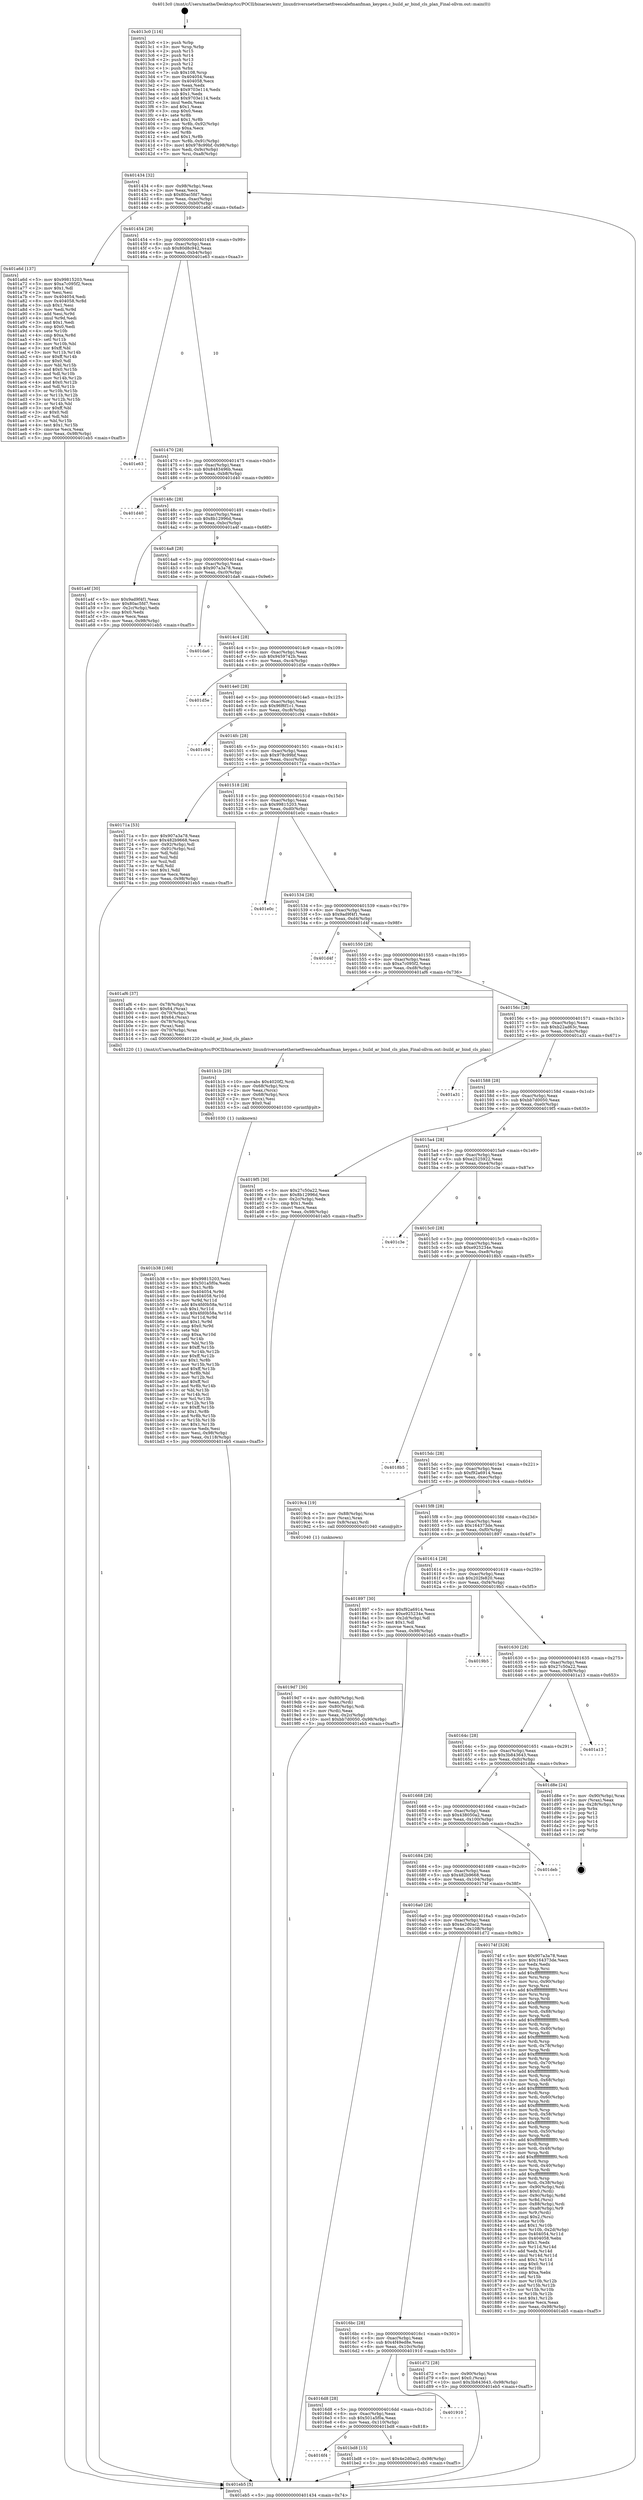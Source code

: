digraph "0x4013c0" {
  label = "0x4013c0 (/mnt/c/Users/mathe/Desktop/tcc/POCII/binaries/extr_linuxdriversnetethernetfreescalefmanfman_keygen.c_build_ar_bind_cls_plan_Final-ollvm.out::main(0))"
  labelloc = "t"
  node[shape=record]

  Entry [label="",width=0.3,height=0.3,shape=circle,fillcolor=black,style=filled]
  "0x401434" [label="{
     0x401434 [32]\l
     | [instrs]\l
     &nbsp;&nbsp;0x401434 \<+6\>: mov -0x98(%rbp),%eax\l
     &nbsp;&nbsp;0x40143a \<+2\>: mov %eax,%ecx\l
     &nbsp;&nbsp;0x40143c \<+6\>: sub $0x80ac5fd7,%ecx\l
     &nbsp;&nbsp;0x401442 \<+6\>: mov %eax,-0xac(%rbp)\l
     &nbsp;&nbsp;0x401448 \<+6\>: mov %ecx,-0xb0(%rbp)\l
     &nbsp;&nbsp;0x40144e \<+6\>: je 0000000000401a6d \<main+0x6ad\>\l
  }"]
  "0x401a6d" [label="{
     0x401a6d [137]\l
     | [instrs]\l
     &nbsp;&nbsp;0x401a6d \<+5\>: mov $0x99815203,%eax\l
     &nbsp;&nbsp;0x401a72 \<+5\>: mov $0xa7c095f2,%ecx\l
     &nbsp;&nbsp;0x401a77 \<+2\>: mov $0x1,%dl\l
     &nbsp;&nbsp;0x401a79 \<+2\>: xor %esi,%esi\l
     &nbsp;&nbsp;0x401a7b \<+7\>: mov 0x404054,%edi\l
     &nbsp;&nbsp;0x401a82 \<+8\>: mov 0x404058,%r8d\l
     &nbsp;&nbsp;0x401a8a \<+3\>: sub $0x1,%esi\l
     &nbsp;&nbsp;0x401a8d \<+3\>: mov %edi,%r9d\l
     &nbsp;&nbsp;0x401a90 \<+3\>: add %esi,%r9d\l
     &nbsp;&nbsp;0x401a93 \<+4\>: imul %r9d,%edi\l
     &nbsp;&nbsp;0x401a97 \<+3\>: and $0x1,%edi\l
     &nbsp;&nbsp;0x401a9a \<+3\>: cmp $0x0,%edi\l
     &nbsp;&nbsp;0x401a9d \<+4\>: sete %r10b\l
     &nbsp;&nbsp;0x401aa1 \<+4\>: cmp $0xa,%r8d\l
     &nbsp;&nbsp;0x401aa5 \<+4\>: setl %r11b\l
     &nbsp;&nbsp;0x401aa9 \<+3\>: mov %r10b,%bl\l
     &nbsp;&nbsp;0x401aac \<+3\>: xor $0xff,%bl\l
     &nbsp;&nbsp;0x401aaf \<+3\>: mov %r11b,%r14b\l
     &nbsp;&nbsp;0x401ab2 \<+4\>: xor $0xff,%r14b\l
     &nbsp;&nbsp;0x401ab6 \<+3\>: xor $0x0,%dl\l
     &nbsp;&nbsp;0x401ab9 \<+3\>: mov %bl,%r15b\l
     &nbsp;&nbsp;0x401abc \<+4\>: and $0x0,%r15b\l
     &nbsp;&nbsp;0x401ac0 \<+3\>: and %dl,%r10b\l
     &nbsp;&nbsp;0x401ac3 \<+3\>: mov %r14b,%r12b\l
     &nbsp;&nbsp;0x401ac6 \<+4\>: and $0x0,%r12b\l
     &nbsp;&nbsp;0x401aca \<+3\>: and %dl,%r11b\l
     &nbsp;&nbsp;0x401acd \<+3\>: or %r10b,%r15b\l
     &nbsp;&nbsp;0x401ad0 \<+3\>: or %r11b,%r12b\l
     &nbsp;&nbsp;0x401ad3 \<+3\>: xor %r12b,%r15b\l
     &nbsp;&nbsp;0x401ad6 \<+3\>: or %r14b,%bl\l
     &nbsp;&nbsp;0x401ad9 \<+3\>: xor $0xff,%bl\l
     &nbsp;&nbsp;0x401adc \<+3\>: or $0x0,%dl\l
     &nbsp;&nbsp;0x401adf \<+2\>: and %dl,%bl\l
     &nbsp;&nbsp;0x401ae1 \<+3\>: or %bl,%r15b\l
     &nbsp;&nbsp;0x401ae4 \<+4\>: test $0x1,%r15b\l
     &nbsp;&nbsp;0x401ae8 \<+3\>: cmovne %ecx,%eax\l
     &nbsp;&nbsp;0x401aeb \<+6\>: mov %eax,-0x98(%rbp)\l
     &nbsp;&nbsp;0x401af1 \<+5\>: jmp 0000000000401eb5 \<main+0xaf5\>\l
  }"]
  "0x401454" [label="{
     0x401454 [28]\l
     | [instrs]\l
     &nbsp;&nbsp;0x401454 \<+5\>: jmp 0000000000401459 \<main+0x99\>\l
     &nbsp;&nbsp;0x401459 \<+6\>: mov -0xac(%rbp),%eax\l
     &nbsp;&nbsp;0x40145f \<+5\>: sub $0x80d8c942,%eax\l
     &nbsp;&nbsp;0x401464 \<+6\>: mov %eax,-0xb4(%rbp)\l
     &nbsp;&nbsp;0x40146a \<+6\>: je 0000000000401e63 \<main+0xaa3\>\l
  }"]
  Exit [label="",width=0.3,height=0.3,shape=circle,fillcolor=black,style=filled,peripheries=2]
  "0x401e63" [label="{
     0x401e63\l
  }", style=dashed]
  "0x401470" [label="{
     0x401470 [28]\l
     | [instrs]\l
     &nbsp;&nbsp;0x401470 \<+5\>: jmp 0000000000401475 \<main+0xb5\>\l
     &nbsp;&nbsp;0x401475 \<+6\>: mov -0xac(%rbp),%eax\l
     &nbsp;&nbsp;0x40147b \<+5\>: sub $0x8483496b,%eax\l
     &nbsp;&nbsp;0x401480 \<+6\>: mov %eax,-0xb8(%rbp)\l
     &nbsp;&nbsp;0x401486 \<+6\>: je 0000000000401d40 \<main+0x980\>\l
  }"]
  "0x4016f4" [label="{
     0x4016f4\l
  }", style=dashed]
  "0x401d40" [label="{
     0x401d40\l
  }", style=dashed]
  "0x40148c" [label="{
     0x40148c [28]\l
     | [instrs]\l
     &nbsp;&nbsp;0x40148c \<+5\>: jmp 0000000000401491 \<main+0xd1\>\l
     &nbsp;&nbsp;0x401491 \<+6\>: mov -0xac(%rbp),%eax\l
     &nbsp;&nbsp;0x401497 \<+5\>: sub $0x8b12996d,%eax\l
     &nbsp;&nbsp;0x40149c \<+6\>: mov %eax,-0xbc(%rbp)\l
     &nbsp;&nbsp;0x4014a2 \<+6\>: je 0000000000401a4f \<main+0x68f\>\l
  }"]
  "0x401bd8" [label="{
     0x401bd8 [15]\l
     | [instrs]\l
     &nbsp;&nbsp;0x401bd8 \<+10\>: movl $0x4e2d0ac2,-0x98(%rbp)\l
     &nbsp;&nbsp;0x401be2 \<+5\>: jmp 0000000000401eb5 \<main+0xaf5\>\l
  }"]
  "0x401a4f" [label="{
     0x401a4f [30]\l
     | [instrs]\l
     &nbsp;&nbsp;0x401a4f \<+5\>: mov $0x9ad9f4f1,%eax\l
     &nbsp;&nbsp;0x401a54 \<+5\>: mov $0x80ac5fd7,%ecx\l
     &nbsp;&nbsp;0x401a59 \<+3\>: mov -0x2c(%rbp),%edx\l
     &nbsp;&nbsp;0x401a5c \<+3\>: cmp $0x0,%edx\l
     &nbsp;&nbsp;0x401a5f \<+3\>: cmove %ecx,%eax\l
     &nbsp;&nbsp;0x401a62 \<+6\>: mov %eax,-0x98(%rbp)\l
     &nbsp;&nbsp;0x401a68 \<+5\>: jmp 0000000000401eb5 \<main+0xaf5\>\l
  }"]
  "0x4014a8" [label="{
     0x4014a8 [28]\l
     | [instrs]\l
     &nbsp;&nbsp;0x4014a8 \<+5\>: jmp 00000000004014ad \<main+0xed\>\l
     &nbsp;&nbsp;0x4014ad \<+6\>: mov -0xac(%rbp),%eax\l
     &nbsp;&nbsp;0x4014b3 \<+5\>: sub $0x907a3a78,%eax\l
     &nbsp;&nbsp;0x4014b8 \<+6\>: mov %eax,-0xc0(%rbp)\l
     &nbsp;&nbsp;0x4014be \<+6\>: je 0000000000401da6 \<main+0x9e6\>\l
  }"]
  "0x4016d8" [label="{
     0x4016d8 [28]\l
     | [instrs]\l
     &nbsp;&nbsp;0x4016d8 \<+5\>: jmp 00000000004016dd \<main+0x31d\>\l
     &nbsp;&nbsp;0x4016dd \<+6\>: mov -0xac(%rbp),%eax\l
     &nbsp;&nbsp;0x4016e3 \<+5\>: sub $0x501a5f0a,%eax\l
     &nbsp;&nbsp;0x4016e8 \<+6\>: mov %eax,-0x110(%rbp)\l
     &nbsp;&nbsp;0x4016ee \<+6\>: je 0000000000401bd8 \<main+0x818\>\l
  }"]
  "0x401da6" [label="{
     0x401da6\l
  }", style=dashed]
  "0x4014c4" [label="{
     0x4014c4 [28]\l
     | [instrs]\l
     &nbsp;&nbsp;0x4014c4 \<+5\>: jmp 00000000004014c9 \<main+0x109\>\l
     &nbsp;&nbsp;0x4014c9 \<+6\>: mov -0xac(%rbp),%eax\l
     &nbsp;&nbsp;0x4014cf \<+5\>: sub $0x9459742b,%eax\l
     &nbsp;&nbsp;0x4014d4 \<+6\>: mov %eax,-0xc4(%rbp)\l
     &nbsp;&nbsp;0x4014da \<+6\>: je 0000000000401d5e \<main+0x99e\>\l
  }"]
  "0x401910" [label="{
     0x401910\l
  }", style=dashed]
  "0x401d5e" [label="{
     0x401d5e\l
  }", style=dashed]
  "0x4014e0" [label="{
     0x4014e0 [28]\l
     | [instrs]\l
     &nbsp;&nbsp;0x4014e0 \<+5\>: jmp 00000000004014e5 \<main+0x125\>\l
     &nbsp;&nbsp;0x4014e5 \<+6\>: mov -0xac(%rbp),%eax\l
     &nbsp;&nbsp;0x4014eb \<+5\>: sub $0x96f6f1c1,%eax\l
     &nbsp;&nbsp;0x4014f0 \<+6\>: mov %eax,-0xc8(%rbp)\l
     &nbsp;&nbsp;0x4014f6 \<+6\>: je 0000000000401c94 \<main+0x8d4\>\l
  }"]
  "0x4016bc" [label="{
     0x4016bc [28]\l
     | [instrs]\l
     &nbsp;&nbsp;0x4016bc \<+5\>: jmp 00000000004016c1 \<main+0x301\>\l
     &nbsp;&nbsp;0x4016c1 \<+6\>: mov -0xac(%rbp),%eax\l
     &nbsp;&nbsp;0x4016c7 \<+5\>: sub $0x4f49ed8e,%eax\l
     &nbsp;&nbsp;0x4016cc \<+6\>: mov %eax,-0x10c(%rbp)\l
     &nbsp;&nbsp;0x4016d2 \<+6\>: je 0000000000401910 \<main+0x550\>\l
  }"]
  "0x401c94" [label="{
     0x401c94\l
  }", style=dashed]
  "0x4014fc" [label="{
     0x4014fc [28]\l
     | [instrs]\l
     &nbsp;&nbsp;0x4014fc \<+5\>: jmp 0000000000401501 \<main+0x141\>\l
     &nbsp;&nbsp;0x401501 \<+6\>: mov -0xac(%rbp),%eax\l
     &nbsp;&nbsp;0x401507 \<+5\>: sub $0x978c99bf,%eax\l
     &nbsp;&nbsp;0x40150c \<+6\>: mov %eax,-0xcc(%rbp)\l
     &nbsp;&nbsp;0x401512 \<+6\>: je 000000000040171a \<main+0x35a\>\l
  }"]
  "0x401d72" [label="{
     0x401d72 [28]\l
     | [instrs]\l
     &nbsp;&nbsp;0x401d72 \<+7\>: mov -0x90(%rbp),%rax\l
     &nbsp;&nbsp;0x401d79 \<+6\>: movl $0x0,(%rax)\l
     &nbsp;&nbsp;0x401d7f \<+10\>: movl $0x3b843643,-0x98(%rbp)\l
     &nbsp;&nbsp;0x401d89 \<+5\>: jmp 0000000000401eb5 \<main+0xaf5\>\l
  }"]
  "0x40171a" [label="{
     0x40171a [53]\l
     | [instrs]\l
     &nbsp;&nbsp;0x40171a \<+5\>: mov $0x907a3a78,%eax\l
     &nbsp;&nbsp;0x40171f \<+5\>: mov $0x482b9668,%ecx\l
     &nbsp;&nbsp;0x401724 \<+6\>: mov -0x92(%rbp),%dl\l
     &nbsp;&nbsp;0x40172a \<+7\>: mov -0x91(%rbp),%sil\l
     &nbsp;&nbsp;0x401731 \<+3\>: mov %dl,%dil\l
     &nbsp;&nbsp;0x401734 \<+3\>: and %sil,%dil\l
     &nbsp;&nbsp;0x401737 \<+3\>: xor %sil,%dl\l
     &nbsp;&nbsp;0x40173a \<+3\>: or %dl,%dil\l
     &nbsp;&nbsp;0x40173d \<+4\>: test $0x1,%dil\l
     &nbsp;&nbsp;0x401741 \<+3\>: cmovne %ecx,%eax\l
     &nbsp;&nbsp;0x401744 \<+6\>: mov %eax,-0x98(%rbp)\l
     &nbsp;&nbsp;0x40174a \<+5\>: jmp 0000000000401eb5 \<main+0xaf5\>\l
  }"]
  "0x401518" [label="{
     0x401518 [28]\l
     | [instrs]\l
     &nbsp;&nbsp;0x401518 \<+5\>: jmp 000000000040151d \<main+0x15d\>\l
     &nbsp;&nbsp;0x40151d \<+6\>: mov -0xac(%rbp),%eax\l
     &nbsp;&nbsp;0x401523 \<+5\>: sub $0x99815203,%eax\l
     &nbsp;&nbsp;0x401528 \<+6\>: mov %eax,-0xd0(%rbp)\l
     &nbsp;&nbsp;0x40152e \<+6\>: je 0000000000401e0c \<main+0xa4c\>\l
  }"]
  "0x401eb5" [label="{
     0x401eb5 [5]\l
     | [instrs]\l
     &nbsp;&nbsp;0x401eb5 \<+5\>: jmp 0000000000401434 \<main+0x74\>\l
  }"]
  "0x4013c0" [label="{
     0x4013c0 [116]\l
     | [instrs]\l
     &nbsp;&nbsp;0x4013c0 \<+1\>: push %rbp\l
     &nbsp;&nbsp;0x4013c1 \<+3\>: mov %rsp,%rbp\l
     &nbsp;&nbsp;0x4013c4 \<+2\>: push %r15\l
     &nbsp;&nbsp;0x4013c6 \<+2\>: push %r14\l
     &nbsp;&nbsp;0x4013c8 \<+2\>: push %r13\l
     &nbsp;&nbsp;0x4013ca \<+2\>: push %r12\l
     &nbsp;&nbsp;0x4013cc \<+1\>: push %rbx\l
     &nbsp;&nbsp;0x4013cd \<+7\>: sub $0x108,%rsp\l
     &nbsp;&nbsp;0x4013d4 \<+7\>: mov 0x404054,%eax\l
     &nbsp;&nbsp;0x4013db \<+7\>: mov 0x404058,%ecx\l
     &nbsp;&nbsp;0x4013e2 \<+2\>: mov %eax,%edx\l
     &nbsp;&nbsp;0x4013e4 \<+6\>: sub $0x9703e114,%edx\l
     &nbsp;&nbsp;0x4013ea \<+3\>: sub $0x1,%edx\l
     &nbsp;&nbsp;0x4013ed \<+6\>: add $0x9703e114,%edx\l
     &nbsp;&nbsp;0x4013f3 \<+3\>: imul %edx,%eax\l
     &nbsp;&nbsp;0x4013f6 \<+3\>: and $0x1,%eax\l
     &nbsp;&nbsp;0x4013f9 \<+3\>: cmp $0x0,%eax\l
     &nbsp;&nbsp;0x4013fc \<+4\>: sete %r8b\l
     &nbsp;&nbsp;0x401400 \<+4\>: and $0x1,%r8b\l
     &nbsp;&nbsp;0x401404 \<+7\>: mov %r8b,-0x92(%rbp)\l
     &nbsp;&nbsp;0x40140b \<+3\>: cmp $0xa,%ecx\l
     &nbsp;&nbsp;0x40140e \<+4\>: setl %r8b\l
     &nbsp;&nbsp;0x401412 \<+4\>: and $0x1,%r8b\l
     &nbsp;&nbsp;0x401416 \<+7\>: mov %r8b,-0x91(%rbp)\l
     &nbsp;&nbsp;0x40141d \<+10\>: movl $0x978c99bf,-0x98(%rbp)\l
     &nbsp;&nbsp;0x401427 \<+6\>: mov %edi,-0x9c(%rbp)\l
     &nbsp;&nbsp;0x40142d \<+7\>: mov %rsi,-0xa8(%rbp)\l
  }"]
  "0x401b38" [label="{
     0x401b38 [160]\l
     | [instrs]\l
     &nbsp;&nbsp;0x401b38 \<+5\>: mov $0x99815203,%esi\l
     &nbsp;&nbsp;0x401b3d \<+5\>: mov $0x501a5f0a,%edx\l
     &nbsp;&nbsp;0x401b42 \<+3\>: mov $0x1,%r8b\l
     &nbsp;&nbsp;0x401b45 \<+8\>: mov 0x404054,%r9d\l
     &nbsp;&nbsp;0x401b4d \<+8\>: mov 0x404058,%r10d\l
     &nbsp;&nbsp;0x401b55 \<+3\>: mov %r9d,%r11d\l
     &nbsp;&nbsp;0x401b58 \<+7\>: add $0x4fd0b58a,%r11d\l
     &nbsp;&nbsp;0x401b5f \<+4\>: sub $0x1,%r11d\l
     &nbsp;&nbsp;0x401b63 \<+7\>: sub $0x4fd0b58a,%r11d\l
     &nbsp;&nbsp;0x401b6a \<+4\>: imul %r11d,%r9d\l
     &nbsp;&nbsp;0x401b6e \<+4\>: and $0x1,%r9d\l
     &nbsp;&nbsp;0x401b72 \<+4\>: cmp $0x0,%r9d\l
     &nbsp;&nbsp;0x401b76 \<+3\>: sete %bl\l
     &nbsp;&nbsp;0x401b79 \<+4\>: cmp $0xa,%r10d\l
     &nbsp;&nbsp;0x401b7d \<+4\>: setl %r14b\l
     &nbsp;&nbsp;0x401b81 \<+3\>: mov %bl,%r15b\l
     &nbsp;&nbsp;0x401b84 \<+4\>: xor $0xff,%r15b\l
     &nbsp;&nbsp;0x401b88 \<+3\>: mov %r14b,%r12b\l
     &nbsp;&nbsp;0x401b8b \<+4\>: xor $0xff,%r12b\l
     &nbsp;&nbsp;0x401b8f \<+4\>: xor $0x1,%r8b\l
     &nbsp;&nbsp;0x401b93 \<+3\>: mov %r15b,%r13b\l
     &nbsp;&nbsp;0x401b96 \<+4\>: and $0xff,%r13b\l
     &nbsp;&nbsp;0x401b9a \<+3\>: and %r8b,%bl\l
     &nbsp;&nbsp;0x401b9d \<+3\>: mov %r12b,%cl\l
     &nbsp;&nbsp;0x401ba0 \<+3\>: and $0xff,%cl\l
     &nbsp;&nbsp;0x401ba3 \<+3\>: and %r8b,%r14b\l
     &nbsp;&nbsp;0x401ba6 \<+3\>: or %bl,%r13b\l
     &nbsp;&nbsp;0x401ba9 \<+3\>: or %r14b,%cl\l
     &nbsp;&nbsp;0x401bac \<+3\>: xor %cl,%r13b\l
     &nbsp;&nbsp;0x401baf \<+3\>: or %r12b,%r15b\l
     &nbsp;&nbsp;0x401bb2 \<+4\>: xor $0xff,%r15b\l
     &nbsp;&nbsp;0x401bb6 \<+4\>: or $0x1,%r8b\l
     &nbsp;&nbsp;0x401bba \<+3\>: and %r8b,%r15b\l
     &nbsp;&nbsp;0x401bbd \<+3\>: or %r15b,%r13b\l
     &nbsp;&nbsp;0x401bc0 \<+4\>: test $0x1,%r13b\l
     &nbsp;&nbsp;0x401bc4 \<+3\>: cmovne %edx,%esi\l
     &nbsp;&nbsp;0x401bc7 \<+6\>: mov %esi,-0x98(%rbp)\l
     &nbsp;&nbsp;0x401bcd \<+6\>: mov %eax,-0x118(%rbp)\l
     &nbsp;&nbsp;0x401bd3 \<+5\>: jmp 0000000000401eb5 \<main+0xaf5\>\l
  }"]
  "0x401e0c" [label="{
     0x401e0c\l
  }", style=dashed]
  "0x401534" [label="{
     0x401534 [28]\l
     | [instrs]\l
     &nbsp;&nbsp;0x401534 \<+5\>: jmp 0000000000401539 \<main+0x179\>\l
     &nbsp;&nbsp;0x401539 \<+6\>: mov -0xac(%rbp),%eax\l
     &nbsp;&nbsp;0x40153f \<+5\>: sub $0x9ad9f4f1,%eax\l
     &nbsp;&nbsp;0x401544 \<+6\>: mov %eax,-0xd4(%rbp)\l
     &nbsp;&nbsp;0x40154a \<+6\>: je 0000000000401d4f \<main+0x98f\>\l
  }"]
  "0x401b1b" [label="{
     0x401b1b [29]\l
     | [instrs]\l
     &nbsp;&nbsp;0x401b1b \<+10\>: movabs $0x4020f2,%rdi\l
     &nbsp;&nbsp;0x401b25 \<+4\>: mov -0x68(%rbp),%rcx\l
     &nbsp;&nbsp;0x401b29 \<+2\>: mov %eax,(%rcx)\l
     &nbsp;&nbsp;0x401b2b \<+4\>: mov -0x68(%rbp),%rcx\l
     &nbsp;&nbsp;0x401b2f \<+2\>: mov (%rcx),%esi\l
     &nbsp;&nbsp;0x401b31 \<+2\>: mov $0x0,%al\l
     &nbsp;&nbsp;0x401b33 \<+5\>: call 0000000000401030 \<printf@plt\>\l
     | [calls]\l
     &nbsp;&nbsp;0x401030 \{1\} (unknown)\l
  }"]
  "0x401d4f" [label="{
     0x401d4f\l
  }", style=dashed]
  "0x401550" [label="{
     0x401550 [28]\l
     | [instrs]\l
     &nbsp;&nbsp;0x401550 \<+5\>: jmp 0000000000401555 \<main+0x195\>\l
     &nbsp;&nbsp;0x401555 \<+6\>: mov -0xac(%rbp),%eax\l
     &nbsp;&nbsp;0x40155b \<+5\>: sub $0xa7c095f2,%eax\l
     &nbsp;&nbsp;0x401560 \<+6\>: mov %eax,-0xd8(%rbp)\l
     &nbsp;&nbsp;0x401566 \<+6\>: je 0000000000401af6 \<main+0x736\>\l
  }"]
  "0x4019d7" [label="{
     0x4019d7 [30]\l
     | [instrs]\l
     &nbsp;&nbsp;0x4019d7 \<+4\>: mov -0x80(%rbp),%rdi\l
     &nbsp;&nbsp;0x4019db \<+2\>: mov %eax,(%rdi)\l
     &nbsp;&nbsp;0x4019dd \<+4\>: mov -0x80(%rbp),%rdi\l
     &nbsp;&nbsp;0x4019e1 \<+2\>: mov (%rdi),%eax\l
     &nbsp;&nbsp;0x4019e3 \<+3\>: mov %eax,-0x2c(%rbp)\l
     &nbsp;&nbsp;0x4019e6 \<+10\>: movl $0xbb7d0050,-0x98(%rbp)\l
     &nbsp;&nbsp;0x4019f0 \<+5\>: jmp 0000000000401eb5 \<main+0xaf5\>\l
  }"]
  "0x401af6" [label="{
     0x401af6 [37]\l
     | [instrs]\l
     &nbsp;&nbsp;0x401af6 \<+4\>: mov -0x78(%rbp),%rax\l
     &nbsp;&nbsp;0x401afa \<+6\>: movl $0x64,(%rax)\l
     &nbsp;&nbsp;0x401b00 \<+4\>: mov -0x70(%rbp),%rax\l
     &nbsp;&nbsp;0x401b04 \<+6\>: movl $0x64,(%rax)\l
     &nbsp;&nbsp;0x401b0a \<+4\>: mov -0x78(%rbp),%rax\l
     &nbsp;&nbsp;0x401b0e \<+2\>: mov (%rax),%edi\l
     &nbsp;&nbsp;0x401b10 \<+4\>: mov -0x70(%rbp),%rax\l
     &nbsp;&nbsp;0x401b14 \<+2\>: mov (%rax),%esi\l
     &nbsp;&nbsp;0x401b16 \<+5\>: call 0000000000401220 \<build_ar_bind_cls_plan\>\l
     | [calls]\l
     &nbsp;&nbsp;0x401220 \{1\} (/mnt/c/Users/mathe/Desktop/tcc/POCII/binaries/extr_linuxdriversnetethernetfreescalefmanfman_keygen.c_build_ar_bind_cls_plan_Final-ollvm.out::build_ar_bind_cls_plan)\l
  }"]
  "0x40156c" [label="{
     0x40156c [28]\l
     | [instrs]\l
     &nbsp;&nbsp;0x40156c \<+5\>: jmp 0000000000401571 \<main+0x1b1\>\l
     &nbsp;&nbsp;0x401571 \<+6\>: mov -0xac(%rbp),%eax\l
     &nbsp;&nbsp;0x401577 \<+5\>: sub $0xb22ad63c,%eax\l
     &nbsp;&nbsp;0x40157c \<+6\>: mov %eax,-0xdc(%rbp)\l
     &nbsp;&nbsp;0x401582 \<+6\>: je 0000000000401a31 \<main+0x671\>\l
  }"]
  "0x4016a0" [label="{
     0x4016a0 [28]\l
     | [instrs]\l
     &nbsp;&nbsp;0x4016a0 \<+5\>: jmp 00000000004016a5 \<main+0x2e5\>\l
     &nbsp;&nbsp;0x4016a5 \<+6\>: mov -0xac(%rbp),%eax\l
     &nbsp;&nbsp;0x4016ab \<+5\>: sub $0x4e2d0ac2,%eax\l
     &nbsp;&nbsp;0x4016b0 \<+6\>: mov %eax,-0x108(%rbp)\l
     &nbsp;&nbsp;0x4016b6 \<+6\>: je 0000000000401d72 \<main+0x9b2\>\l
  }"]
  "0x401a31" [label="{
     0x401a31\l
  }", style=dashed]
  "0x401588" [label="{
     0x401588 [28]\l
     | [instrs]\l
     &nbsp;&nbsp;0x401588 \<+5\>: jmp 000000000040158d \<main+0x1cd\>\l
     &nbsp;&nbsp;0x40158d \<+6\>: mov -0xac(%rbp),%eax\l
     &nbsp;&nbsp;0x401593 \<+5\>: sub $0xbb7d0050,%eax\l
     &nbsp;&nbsp;0x401598 \<+6\>: mov %eax,-0xe0(%rbp)\l
     &nbsp;&nbsp;0x40159e \<+6\>: je 00000000004019f5 \<main+0x635\>\l
  }"]
  "0x40174f" [label="{
     0x40174f [328]\l
     | [instrs]\l
     &nbsp;&nbsp;0x40174f \<+5\>: mov $0x907a3a78,%eax\l
     &nbsp;&nbsp;0x401754 \<+5\>: mov $0x164373de,%ecx\l
     &nbsp;&nbsp;0x401759 \<+2\>: xor %edx,%edx\l
     &nbsp;&nbsp;0x40175b \<+3\>: mov %rsp,%rsi\l
     &nbsp;&nbsp;0x40175e \<+4\>: add $0xfffffffffffffff0,%rsi\l
     &nbsp;&nbsp;0x401762 \<+3\>: mov %rsi,%rsp\l
     &nbsp;&nbsp;0x401765 \<+7\>: mov %rsi,-0x90(%rbp)\l
     &nbsp;&nbsp;0x40176c \<+3\>: mov %rsp,%rsi\l
     &nbsp;&nbsp;0x40176f \<+4\>: add $0xfffffffffffffff0,%rsi\l
     &nbsp;&nbsp;0x401773 \<+3\>: mov %rsi,%rsp\l
     &nbsp;&nbsp;0x401776 \<+3\>: mov %rsp,%rdi\l
     &nbsp;&nbsp;0x401779 \<+4\>: add $0xfffffffffffffff0,%rdi\l
     &nbsp;&nbsp;0x40177d \<+3\>: mov %rdi,%rsp\l
     &nbsp;&nbsp;0x401780 \<+7\>: mov %rdi,-0x88(%rbp)\l
     &nbsp;&nbsp;0x401787 \<+3\>: mov %rsp,%rdi\l
     &nbsp;&nbsp;0x40178a \<+4\>: add $0xfffffffffffffff0,%rdi\l
     &nbsp;&nbsp;0x40178e \<+3\>: mov %rdi,%rsp\l
     &nbsp;&nbsp;0x401791 \<+4\>: mov %rdi,-0x80(%rbp)\l
     &nbsp;&nbsp;0x401795 \<+3\>: mov %rsp,%rdi\l
     &nbsp;&nbsp;0x401798 \<+4\>: add $0xfffffffffffffff0,%rdi\l
     &nbsp;&nbsp;0x40179c \<+3\>: mov %rdi,%rsp\l
     &nbsp;&nbsp;0x40179f \<+4\>: mov %rdi,-0x78(%rbp)\l
     &nbsp;&nbsp;0x4017a3 \<+3\>: mov %rsp,%rdi\l
     &nbsp;&nbsp;0x4017a6 \<+4\>: add $0xfffffffffffffff0,%rdi\l
     &nbsp;&nbsp;0x4017aa \<+3\>: mov %rdi,%rsp\l
     &nbsp;&nbsp;0x4017ad \<+4\>: mov %rdi,-0x70(%rbp)\l
     &nbsp;&nbsp;0x4017b1 \<+3\>: mov %rsp,%rdi\l
     &nbsp;&nbsp;0x4017b4 \<+4\>: add $0xfffffffffffffff0,%rdi\l
     &nbsp;&nbsp;0x4017b8 \<+3\>: mov %rdi,%rsp\l
     &nbsp;&nbsp;0x4017bb \<+4\>: mov %rdi,-0x68(%rbp)\l
     &nbsp;&nbsp;0x4017bf \<+3\>: mov %rsp,%rdi\l
     &nbsp;&nbsp;0x4017c2 \<+4\>: add $0xfffffffffffffff0,%rdi\l
     &nbsp;&nbsp;0x4017c6 \<+3\>: mov %rdi,%rsp\l
     &nbsp;&nbsp;0x4017c9 \<+4\>: mov %rdi,-0x60(%rbp)\l
     &nbsp;&nbsp;0x4017cd \<+3\>: mov %rsp,%rdi\l
     &nbsp;&nbsp;0x4017d0 \<+4\>: add $0xfffffffffffffff0,%rdi\l
     &nbsp;&nbsp;0x4017d4 \<+3\>: mov %rdi,%rsp\l
     &nbsp;&nbsp;0x4017d7 \<+4\>: mov %rdi,-0x58(%rbp)\l
     &nbsp;&nbsp;0x4017db \<+3\>: mov %rsp,%rdi\l
     &nbsp;&nbsp;0x4017de \<+4\>: add $0xfffffffffffffff0,%rdi\l
     &nbsp;&nbsp;0x4017e2 \<+3\>: mov %rdi,%rsp\l
     &nbsp;&nbsp;0x4017e5 \<+4\>: mov %rdi,-0x50(%rbp)\l
     &nbsp;&nbsp;0x4017e9 \<+3\>: mov %rsp,%rdi\l
     &nbsp;&nbsp;0x4017ec \<+4\>: add $0xfffffffffffffff0,%rdi\l
     &nbsp;&nbsp;0x4017f0 \<+3\>: mov %rdi,%rsp\l
     &nbsp;&nbsp;0x4017f3 \<+4\>: mov %rdi,-0x48(%rbp)\l
     &nbsp;&nbsp;0x4017f7 \<+3\>: mov %rsp,%rdi\l
     &nbsp;&nbsp;0x4017fa \<+4\>: add $0xfffffffffffffff0,%rdi\l
     &nbsp;&nbsp;0x4017fe \<+3\>: mov %rdi,%rsp\l
     &nbsp;&nbsp;0x401801 \<+4\>: mov %rdi,-0x40(%rbp)\l
     &nbsp;&nbsp;0x401805 \<+3\>: mov %rsp,%rdi\l
     &nbsp;&nbsp;0x401808 \<+4\>: add $0xfffffffffffffff0,%rdi\l
     &nbsp;&nbsp;0x40180c \<+3\>: mov %rdi,%rsp\l
     &nbsp;&nbsp;0x40180f \<+4\>: mov %rdi,-0x38(%rbp)\l
     &nbsp;&nbsp;0x401813 \<+7\>: mov -0x90(%rbp),%rdi\l
     &nbsp;&nbsp;0x40181a \<+6\>: movl $0x0,(%rdi)\l
     &nbsp;&nbsp;0x401820 \<+7\>: mov -0x9c(%rbp),%r8d\l
     &nbsp;&nbsp;0x401827 \<+3\>: mov %r8d,(%rsi)\l
     &nbsp;&nbsp;0x40182a \<+7\>: mov -0x88(%rbp),%rdi\l
     &nbsp;&nbsp;0x401831 \<+7\>: mov -0xa8(%rbp),%r9\l
     &nbsp;&nbsp;0x401838 \<+3\>: mov %r9,(%rdi)\l
     &nbsp;&nbsp;0x40183b \<+3\>: cmpl $0x2,(%rsi)\l
     &nbsp;&nbsp;0x40183e \<+4\>: setne %r10b\l
     &nbsp;&nbsp;0x401842 \<+4\>: and $0x1,%r10b\l
     &nbsp;&nbsp;0x401846 \<+4\>: mov %r10b,-0x2d(%rbp)\l
     &nbsp;&nbsp;0x40184a \<+8\>: mov 0x404054,%r11d\l
     &nbsp;&nbsp;0x401852 \<+7\>: mov 0x404058,%ebx\l
     &nbsp;&nbsp;0x401859 \<+3\>: sub $0x1,%edx\l
     &nbsp;&nbsp;0x40185c \<+3\>: mov %r11d,%r14d\l
     &nbsp;&nbsp;0x40185f \<+3\>: add %edx,%r14d\l
     &nbsp;&nbsp;0x401862 \<+4\>: imul %r14d,%r11d\l
     &nbsp;&nbsp;0x401866 \<+4\>: and $0x1,%r11d\l
     &nbsp;&nbsp;0x40186a \<+4\>: cmp $0x0,%r11d\l
     &nbsp;&nbsp;0x40186e \<+4\>: sete %r10b\l
     &nbsp;&nbsp;0x401872 \<+3\>: cmp $0xa,%ebx\l
     &nbsp;&nbsp;0x401875 \<+4\>: setl %r15b\l
     &nbsp;&nbsp;0x401879 \<+3\>: mov %r10b,%r12b\l
     &nbsp;&nbsp;0x40187c \<+3\>: and %r15b,%r12b\l
     &nbsp;&nbsp;0x40187f \<+3\>: xor %r15b,%r10b\l
     &nbsp;&nbsp;0x401882 \<+3\>: or %r10b,%r12b\l
     &nbsp;&nbsp;0x401885 \<+4\>: test $0x1,%r12b\l
     &nbsp;&nbsp;0x401889 \<+3\>: cmovne %ecx,%eax\l
     &nbsp;&nbsp;0x40188c \<+6\>: mov %eax,-0x98(%rbp)\l
     &nbsp;&nbsp;0x401892 \<+5\>: jmp 0000000000401eb5 \<main+0xaf5\>\l
  }"]
  "0x4019f5" [label="{
     0x4019f5 [30]\l
     | [instrs]\l
     &nbsp;&nbsp;0x4019f5 \<+5\>: mov $0x27c50a22,%eax\l
     &nbsp;&nbsp;0x4019fa \<+5\>: mov $0x8b12996d,%ecx\l
     &nbsp;&nbsp;0x4019ff \<+3\>: mov -0x2c(%rbp),%edx\l
     &nbsp;&nbsp;0x401a02 \<+3\>: cmp $0x1,%edx\l
     &nbsp;&nbsp;0x401a05 \<+3\>: cmovl %ecx,%eax\l
     &nbsp;&nbsp;0x401a08 \<+6\>: mov %eax,-0x98(%rbp)\l
     &nbsp;&nbsp;0x401a0e \<+5\>: jmp 0000000000401eb5 \<main+0xaf5\>\l
  }"]
  "0x4015a4" [label="{
     0x4015a4 [28]\l
     | [instrs]\l
     &nbsp;&nbsp;0x4015a4 \<+5\>: jmp 00000000004015a9 \<main+0x1e9\>\l
     &nbsp;&nbsp;0x4015a9 \<+6\>: mov -0xac(%rbp),%eax\l
     &nbsp;&nbsp;0x4015af \<+5\>: sub $0xe2525922,%eax\l
     &nbsp;&nbsp;0x4015b4 \<+6\>: mov %eax,-0xe4(%rbp)\l
     &nbsp;&nbsp;0x4015ba \<+6\>: je 0000000000401c3e \<main+0x87e\>\l
  }"]
  "0x401684" [label="{
     0x401684 [28]\l
     | [instrs]\l
     &nbsp;&nbsp;0x401684 \<+5\>: jmp 0000000000401689 \<main+0x2c9\>\l
     &nbsp;&nbsp;0x401689 \<+6\>: mov -0xac(%rbp),%eax\l
     &nbsp;&nbsp;0x40168f \<+5\>: sub $0x482b9668,%eax\l
     &nbsp;&nbsp;0x401694 \<+6\>: mov %eax,-0x104(%rbp)\l
     &nbsp;&nbsp;0x40169a \<+6\>: je 000000000040174f \<main+0x38f\>\l
  }"]
  "0x401c3e" [label="{
     0x401c3e\l
  }", style=dashed]
  "0x4015c0" [label="{
     0x4015c0 [28]\l
     | [instrs]\l
     &nbsp;&nbsp;0x4015c0 \<+5\>: jmp 00000000004015c5 \<main+0x205\>\l
     &nbsp;&nbsp;0x4015c5 \<+6\>: mov -0xac(%rbp),%eax\l
     &nbsp;&nbsp;0x4015cb \<+5\>: sub $0xe925234e,%eax\l
     &nbsp;&nbsp;0x4015d0 \<+6\>: mov %eax,-0xe8(%rbp)\l
     &nbsp;&nbsp;0x4015d6 \<+6\>: je 00000000004018b5 \<main+0x4f5\>\l
  }"]
  "0x401deb" [label="{
     0x401deb\l
  }", style=dashed]
  "0x4018b5" [label="{
     0x4018b5\l
  }", style=dashed]
  "0x4015dc" [label="{
     0x4015dc [28]\l
     | [instrs]\l
     &nbsp;&nbsp;0x4015dc \<+5\>: jmp 00000000004015e1 \<main+0x221\>\l
     &nbsp;&nbsp;0x4015e1 \<+6\>: mov -0xac(%rbp),%eax\l
     &nbsp;&nbsp;0x4015e7 \<+5\>: sub $0xf92a6914,%eax\l
     &nbsp;&nbsp;0x4015ec \<+6\>: mov %eax,-0xec(%rbp)\l
     &nbsp;&nbsp;0x4015f2 \<+6\>: je 00000000004019c4 \<main+0x604\>\l
  }"]
  "0x401668" [label="{
     0x401668 [28]\l
     | [instrs]\l
     &nbsp;&nbsp;0x401668 \<+5\>: jmp 000000000040166d \<main+0x2ad\>\l
     &nbsp;&nbsp;0x40166d \<+6\>: mov -0xac(%rbp),%eax\l
     &nbsp;&nbsp;0x401673 \<+5\>: sub $0x438050a2,%eax\l
     &nbsp;&nbsp;0x401678 \<+6\>: mov %eax,-0x100(%rbp)\l
     &nbsp;&nbsp;0x40167e \<+6\>: je 0000000000401deb \<main+0xa2b\>\l
  }"]
  "0x4019c4" [label="{
     0x4019c4 [19]\l
     | [instrs]\l
     &nbsp;&nbsp;0x4019c4 \<+7\>: mov -0x88(%rbp),%rax\l
     &nbsp;&nbsp;0x4019cb \<+3\>: mov (%rax),%rax\l
     &nbsp;&nbsp;0x4019ce \<+4\>: mov 0x8(%rax),%rdi\l
     &nbsp;&nbsp;0x4019d2 \<+5\>: call 0000000000401040 \<atoi@plt\>\l
     | [calls]\l
     &nbsp;&nbsp;0x401040 \{1\} (unknown)\l
  }"]
  "0x4015f8" [label="{
     0x4015f8 [28]\l
     | [instrs]\l
     &nbsp;&nbsp;0x4015f8 \<+5\>: jmp 00000000004015fd \<main+0x23d\>\l
     &nbsp;&nbsp;0x4015fd \<+6\>: mov -0xac(%rbp),%eax\l
     &nbsp;&nbsp;0x401603 \<+5\>: sub $0x164373de,%eax\l
     &nbsp;&nbsp;0x401608 \<+6\>: mov %eax,-0xf0(%rbp)\l
     &nbsp;&nbsp;0x40160e \<+6\>: je 0000000000401897 \<main+0x4d7\>\l
  }"]
  "0x401d8e" [label="{
     0x401d8e [24]\l
     | [instrs]\l
     &nbsp;&nbsp;0x401d8e \<+7\>: mov -0x90(%rbp),%rax\l
     &nbsp;&nbsp;0x401d95 \<+2\>: mov (%rax),%eax\l
     &nbsp;&nbsp;0x401d97 \<+4\>: lea -0x28(%rbp),%rsp\l
     &nbsp;&nbsp;0x401d9b \<+1\>: pop %rbx\l
     &nbsp;&nbsp;0x401d9c \<+2\>: pop %r12\l
     &nbsp;&nbsp;0x401d9e \<+2\>: pop %r13\l
     &nbsp;&nbsp;0x401da0 \<+2\>: pop %r14\l
     &nbsp;&nbsp;0x401da2 \<+2\>: pop %r15\l
     &nbsp;&nbsp;0x401da4 \<+1\>: pop %rbp\l
     &nbsp;&nbsp;0x401da5 \<+1\>: ret\l
  }"]
  "0x401897" [label="{
     0x401897 [30]\l
     | [instrs]\l
     &nbsp;&nbsp;0x401897 \<+5\>: mov $0xf92a6914,%eax\l
     &nbsp;&nbsp;0x40189c \<+5\>: mov $0xe925234e,%ecx\l
     &nbsp;&nbsp;0x4018a1 \<+3\>: mov -0x2d(%rbp),%dl\l
     &nbsp;&nbsp;0x4018a4 \<+3\>: test $0x1,%dl\l
     &nbsp;&nbsp;0x4018a7 \<+3\>: cmovne %ecx,%eax\l
     &nbsp;&nbsp;0x4018aa \<+6\>: mov %eax,-0x98(%rbp)\l
     &nbsp;&nbsp;0x4018b0 \<+5\>: jmp 0000000000401eb5 \<main+0xaf5\>\l
  }"]
  "0x401614" [label="{
     0x401614 [28]\l
     | [instrs]\l
     &nbsp;&nbsp;0x401614 \<+5\>: jmp 0000000000401619 \<main+0x259\>\l
     &nbsp;&nbsp;0x401619 \<+6\>: mov -0xac(%rbp),%eax\l
     &nbsp;&nbsp;0x40161f \<+5\>: sub $0x202fe820,%eax\l
     &nbsp;&nbsp;0x401624 \<+6\>: mov %eax,-0xf4(%rbp)\l
     &nbsp;&nbsp;0x40162a \<+6\>: je 00000000004019b5 \<main+0x5f5\>\l
  }"]
  "0x40164c" [label="{
     0x40164c [28]\l
     | [instrs]\l
     &nbsp;&nbsp;0x40164c \<+5\>: jmp 0000000000401651 \<main+0x291\>\l
     &nbsp;&nbsp;0x401651 \<+6\>: mov -0xac(%rbp),%eax\l
     &nbsp;&nbsp;0x401657 \<+5\>: sub $0x3b843643,%eax\l
     &nbsp;&nbsp;0x40165c \<+6\>: mov %eax,-0xfc(%rbp)\l
     &nbsp;&nbsp;0x401662 \<+6\>: je 0000000000401d8e \<main+0x9ce\>\l
  }"]
  "0x4019b5" [label="{
     0x4019b5\l
  }", style=dashed]
  "0x401630" [label="{
     0x401630 [28]\l
     | [instrs]\l
     &nbsp;&nbsp;0x401630 \<+5\>: jmp 0000000000401635 \<main+0x275\>\l
     &nbsp;&nbsp;0x401635 \<+6\>: mov -0xac(%rbp),%eax\l
     &nbsp;&nbsp;0x40163b \<+5\>: sub $0x27c50a22,%eax\l
     &nbsp;&nbsp;0x401640 \<+6\>: mov %eax,-0xf8(%rbp)\l
     &nbsp;&nbsp;0x401646 \<+6\>: je 0000000000401a13 \<main+0x653\>\l
  }"]
  "0x401a13" [label="{
     0x401a13\l
  }", style=dashed]
  Entry -> "0x4013c0" [label=" 1"]
  "0x401434" -> "0x401a6d" [label=" 1"]
  "0x401434" -> "0x401454" [label=" 10"]
  "0x401d8e" -> Exit [label=" 1"]
  "0x401454" -> "0x401e63" [label=" 0"]
  "0x401454" -> "0x401470" [label=" 10"]
  "0x401d72" -> "0x401eb5" [label=" 1"]
  "0x401470" -> "0x401d40" [label=" 0"]
  "0x401470" -> "0x40148c" [label=" 10"]
  "0x401bd8" -> "0x401eb5" [label=" 1"]
  "0x40148c" -> "0x401a4f" [label=" 1"]
  "0x40148c" -> "0x4014a8" [label=" 9"]
  "0x4016d8" -> "0x4016f4" [label=" 0"]
  "0x4014a8" -> "0x401da6" [label=" 0"]
  "0x4014a8" -> "0x4014c4" [label=" 9"]
  "0x4016d8" -> "0x401bd8" [label=" 1"]
  "0x4014c4" -> "0x401d5e" [label=" 0"]
  "0x4014c4" -> "0x4014e0" [label=" 9"]
  "0x4016bc" -> "0x4016d8" [label=" 1"]
  "0x4014e0" -> "0x401c94" [label=" 0"]
  "0x4014e0" -> "0x4014fc" [label=" 9"]
  "0x4016bc" -> "0x401910" [label=" 0"]
  "0x4014fc" -> "0x40171a" [label=" 1"]
  "0x4014fc" -> "0x401518" [label=" 8"]
  "0x40171a" -> "0x401eb5" [label=" 1"]
  "0x4013c0" -> "0x401434" [label=" 1"]
  "0x401eb5" -> "0x401434" [label=" 10"]
  "0x4016a0" -> "0x4016bc" [label=" 1"]
  "0x401518" -> "0x401e0c" [label=" 0"]
  "0x401518" -> "0x401534" [label=" 8"]
  "0x4016a0" -> "0x401d72" [label=" 1"]
  "0x401534" -> "0x401d4f" [label=" 0"]
  "0x401534" -> "0x401550" [label=" 8"]
  "0x401b38" -> "0x401eb5" [label=" 1"]
  "0x401550" -> "0x401af6" [label=" 1"]
  "0x401550" -> "0x40156c" [label=" 7"]
  "0x401b1b" -> "0x401b38" [label=" 1"]
  "0x40156c" -> "0x401a31" [label=" 0"]
  "0x40156c" -> "0x401588" [label=" 7"]
  "0x401a6d" -> "0x401eb5" [label=" 1"]
  "0x401588" -> "0x4019f5" [label=" 1"]
  "0x401588" -> "0x4015a4" [label=" 6"]
  "0x401a4f" -> "0x401eb5" [label=" 1"]
  "0x4015a4" -> "0x401c3e" [label=" 0"]
  "0x4015a4" -> "0x4015c0" [label=" 6"]
  "0x4019d7" -> "0x401eb5" [label=" 1"]
  "0x4015c0" -> "0x4018b5" [label=" 0"]
  "0x4015c0" -> "0x4015dc" [label=" 6"]
  "0x4019c4" -> "0x4019d7" [label=" 1"]
  "0x4015dc" -> "0x4019c4" [label=" 1"]
  "0x4015dc" -> "0x4015f8" [label=" 5"]
  "0x40174f" -> "0x401eb5" [label=" 1"]
  "0x4015f8" -> "0x401897" [label=" 1"]
  "0x4015f8" -> "0x401614" [label=" 4"]
  "0x401af6" -> "0x401b1b" [label=" 1"]
  "0x401614" -> "0x4019b5" [label=" 0"]
  "0x401614" -> "0x401630" [label=" 4"]
  "0x401684" -> "0x40174f" [label=" 1"]
  "0x401630" -> "0x401a13" [label=" 0"]
  "0x401630" -> "0x40164c" [label=" 4"]
  "0x401684" -> "0x4016a0" [label=" 2"]
  "0x40164c" -> "0x401d8e" [label=" 1"]
  "0x40164c" -> "0x401668" [label=" 3"]
  "0x401897" -> "0x401eb5" [label=" 1"]
  "0x401668" -> "0x401deb" [label=" 0"]
  "0x401668" -> "0x401684" [label=" 3"]
  "0x4019f5" -> "0x401eb5" [label=" 1"]
}
